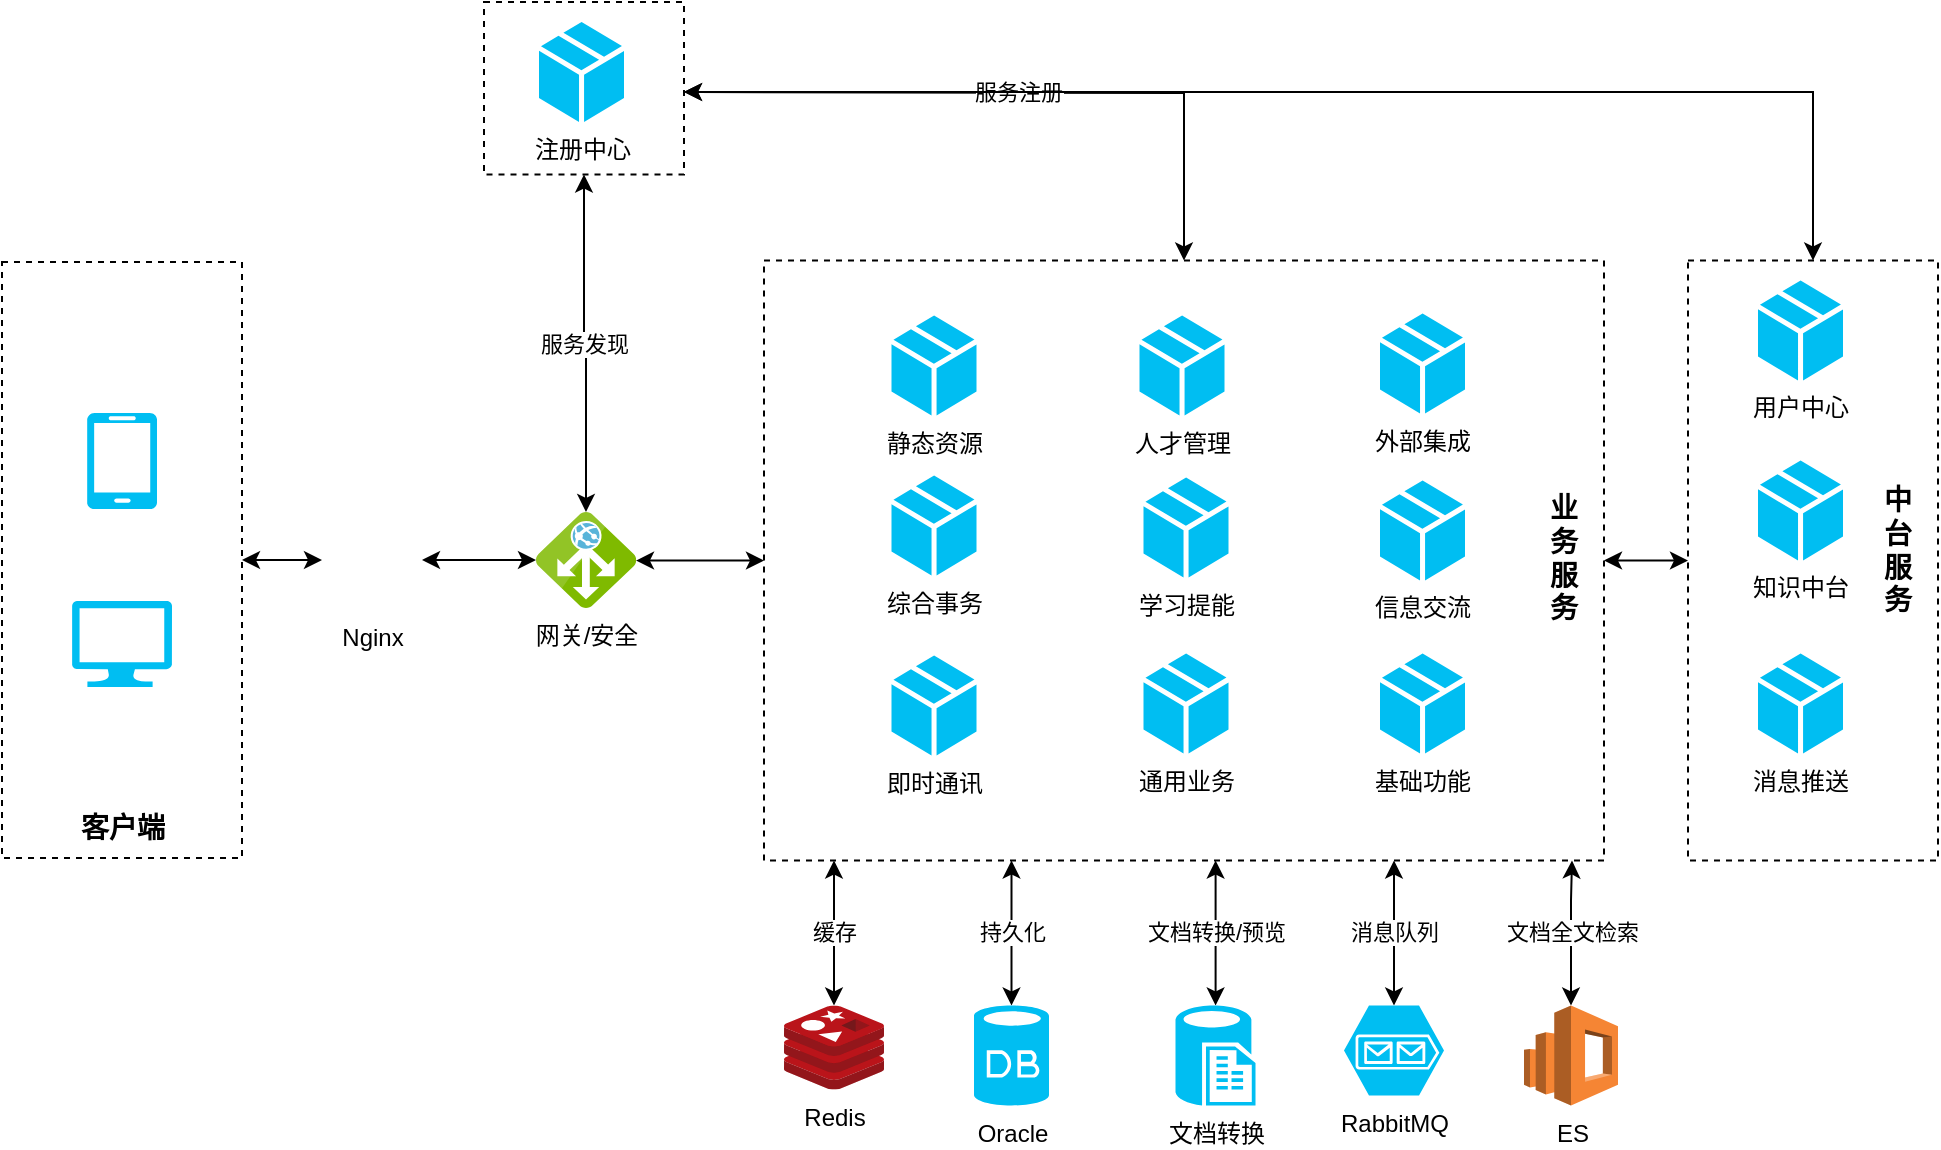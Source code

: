 <mxfile version="12.9.13" type="github">
  <diagram id="WI9T0HZ2pTsCkuznbFz-" name="Page-1">
    <mxGraphModel dx="1422" dy="794" grid="1" gridSize="10" guides="1" tooltips="1" connect="1" arrows="1" fold="1" page="1" pageScale="1" pageWidth="1169" pageHeight="827" math="0" shadow="0">
      <root>
        <mxCell id="0" />
        <mxCell id="1" parent="0" />
        <mxCell id="46Nr-ciOrfHZb8CZ5osq-67" value="缓存" style="edgeStyle=orthogonalEdgeStyle;rounded=0;orthogonalLoop=1;jettySize=auto;html=1;startArrow=classic;startFill=1;endArrow=classic;endFill=1;" edge="1" parent="1" source="46Nr-ciOrfHZb8CZ5osq-5" target="46Nr-ciOrfHZb8CZ5osq-40">
          <mxGeometry relative="1" as="geometry">
            <Array as="points">
              <mxPoint x="545" y="549.25" />
              <mxPoint x="545" y="549.25" />
            </Array>
          </mxGeometry>
        </mxCell>
        <mxCell id="46Nr-ciOrfHZb8CZ5osq-5" value="Redis" style="aspect=fixed;html=1;points=[];align=center;image;fontSize=12;image=img/lib/mscae/Cache_Redis_Product.svg;" vertex="1" parent="1">
          <mxGeometry x="520" y="601.75" width="50" height="42" as="geometry" />
        </mxCell>
        <mxCell id="46Nr-ciOrfHZb8CZ5osq-62" value="" style="edgeStyle=orthogonalEdgeStyle;rounded=0;orthogonalLoop=1;jettySize=auto;html=1;startArrow=classic;startFill=1;endArrow=classic;endFill=1;" edge="1" parent="1" source="46Nr-ciOrfHZb8CZ5osq-6" target="46Nr-ciOrfHZb8CZ5osq-58">
          <mxGeometry relative="1" as="geometry" />
        </mxCell>
        <mxCell id="46Nr-ciOrfHZb8CZ5osq-79" value="" style="edgeStyle=orthogonalEdgeStyle;rounded=0;orthogonalLoop=1;jettySize=auto;html=1;startArrow=classic;startFill=1;endArrow=classic;endFill=1;" edge="1" parent="1" source="46Nr-ciOrfHZb8CZ5osq-6" target="46Nr-ciOrfHZb8CZ5osq-52">
          <mxGeometry relative="1" as="geometry" />
        </mxCell>
        <mxCell id="46Nr-ciOrfHZb8CZ5osq-6" value="Nginx" style="shape=image;html=1;verticalAlign=top;verticalLabelPosition=bottom;labelBackgroundColor=#ffffff;imageAspect=0;aspect=fixed;image=https://cdn4.iconfinder.com/data/icons/logos-brands-5/24/nginx-128.png;imageBackground=#ffffff;" vertex="1" parent="1">
          <mxGeometry x="289" y="354.5" width="50" height="49" as="geometry" />
        </mxCell>
        <mxCell id="46Nr-ciOrfHZb8CZ5osq-68" value="持久化" style="edgeStyle=orthogonalEdgeStyle;rounded=0;orthogonalLoop=1;jettySize=auto;html=1;startArrow=classic;startFill=1;endArrow=classic;endFill=1;" edge="1" parent="1" source="46Nr-ciOrfHZb8CZ5osq-13" target="46Nr-ciOrfHZb8CZ5osq-40">
          <mxGeometry relative="1" as="geometry">
            <Array as="points">
              <mxPoint x="634" y="549.25" />
              <mxPoint x="634" y="549.25" />
            </Array>
          </mxGeometry>
        </mxCell>
        <mxCell id="46Nr-ciOrfHZb8CZ5osq-13" value="Oracle" style="verticalLabelPosition=bottom;html=1;verticalAlign=top;align=center;strokeColor=none;fillColor=#00BEF2;shape=mxgraph.azure.database;" vertex="1" parent="1">
          <mxGeometry x="615" y="601.75" width="37.5" height="50" as="geometry" />
        </mxCell>
        <mxCell id="46Nr-ciOrfHZb8CZ5osq-69" value="文档转换/预览" style="edgeStyle=orthogonalEdgeStyle;rounded=0;orthogonalLoop=1;jettySize=auto;html=1;startArrow=classic;startFill=1;endArrow=classic;endFill=1;" edge="1" parent="1" source="46Nr-ciOrfHZb8CZ5osq-14" target="46Nr-ciOrfHZb8CZ5osq-40">
          <mxGeometry relative="1" as="geometry">
            <Array as="points">
              <mxPoint x="736" y="549.25" />
              <mxPoint x="736" y="549.25" />
            </Array>
          </mxGeometry>
        </mxCell>
        <mxCell id="46Nr-ciOrfHZb8CZ5osq-14" value="文档转换" style="verticalLabelPosition=bottom;html=1;verticalAlign=top;align=center;strokeColor=none;fillColor=#00BEF2;shape=mxgraph.azure.sql_reporting;" vertex="1" parent="1">
          <mxGeometry x="715.75" y="601.75" width="40" height="50" as="geometry" />
        </mxCell>
        <mxCell id="46Nr-ciOrfHZb8CZ5osq-72" value="服务注册" style="edgeStyle=orthogonalEdgeStyle;rounded=0;orthogonalLoop=1;jettySize=auto;html=1;startArrow=classic;startFill=1;endArrow=classic;endFill=1;" edge="1" parent="1" target="46Nr-ciOrfHZb8CZ5osq-40">
          <mxGeometry relative="1" as="geometry">
            <mxPoint x="470" y="145" as="sourcePoint" />
          </mxGeometry>
        </mxCell>
        <mxCell id="46Nr-ciOrfHZb8CZ5osq-70" value="消息队列" style="edgeStyle=orthogonalEdgeStyle;rounded=0;orthogonalLoop=1;jettySize=auto;html=1;startArrow=classic;startFill=1;endArrow=classic;endFill=1;" edge="1" parent="1" source="46Nr-ciOrfHZb8CZ5osq-25" target="46Nr-ciOrfHZb8CZ5osq-40">
          <mxGeometry relative="1" as="geometry">
            <Array as="points">
              <mxPoint x="825" y="549.25" />
              <mxPoint x="825" y="549.25" />
            </Array>
          </mxGeometry>
        </mxCell>
        <mxCell id="46Nr-ciOrfHZb8CZ5osq-25" value="RabbitMQ" style="verticalLabelPosition=bottom;html=1;verticalAlign=top;align=center;strokeColor=none;fillColor=#00BEF2;shape=mxgraph.azure.storage_queue;" vertex="1" parent="1">
          <mxGeometry x="800" y="601.75" width="50" height="45" as="geometry" />
        </mxCell>
        <mxCell id="46Nr-ciOrfHZb8CZ5osq-81" value="" style="edgeStyle=orthogonalEdgeStyle;rounded=0;orthogonalLoop=1;jettySize=auto;html=1;startArrow=classic;startFill=1;endArrow=classic;endFill=1;exitX=0;exitY=0.5;exitDx=0;exitDy=0;" edge="1" parent="1" source="46Nr-ciOrfHZb8CZ5osq-40" target="46Nr-ciOrfHZb8CZ5osq-52">
          <mxGeometry relative="1" as="geometry">
            <Array as="points">
              <mxPoint x="490" y="379" />
              <mxPoint x="490" y="379" />
            </Array>
          </mxGeometry>
        </mxCell>
        <mxCell id="46Nr-ciOrfHZb8CZ5osq-40" value="" style="rounded=0;whiteSpace=wrap;html=1;dashed=1;fillColor=#ffffff;gradientColor=none;glass=0;" vertex="1" parent="1">
          <mxGeometry x="510" y="229.25" width="420" height="300" as="geometry" />
        </mxCell>
        <mxCell id="46Nr-ciOrfHZb8CZ5osq-41" value="即时通讯" style="verticalLabelPosition=bottom;html=1;verticalAlign=top;align=center;strokeColor=none;fillColor=#00BEF2;shape=mxgraph.azure.cloud_service_package_file;" vertex="1" parent="1">
          <mxGeometry x="573.75" y="426.75" width="42.5" height="50" as="geometry" />
        </mxCell>
        <mxCell id="46Nr-ciOrfHZb8CZ5osq-42" value="学习提能" style="verticalLabelPosition=bottom;html=1;verticalAlign=top;align=center;strokeColor=none;fillColor=#00BEF2;shape=mxgraph.azure.cloud_service_package_file;" vertex="1" parent="1">
          <mxGeometry x="699.75" y="337.75" width="42.5" height="50" as="geometry" />
        </mxCell>
        <mxCell id="46Nr-ciOrfHZb8CZ5osq-43" value="基础功能" style="verticalLabelPosition=bottom;html=1;verticalAlign=top;align=center;strokeColor=none;fillColor=#00BEF2;shape=mxgraph.azure.cloud_service_package_file;" vertex="1" parent="1">
          <mxGeometry x="818" y="425.75" width="42.5" height="50" as="geometry" />
        </mxCell>
        <mxCell id="46Nr-ciOrfHZb8CZ5osq-44" value="综合事务" style="verticalLabelPosition=bottom;html=1;verticalAlign=top;align=center;strokeColor=none;fillColor=#00BEF2;shape=mxgraph.azure.cloud_service_package_file;" vertex="1" parent="1">
          <mxGeometry x="573.75" y="336.75" width="42.5" height="50" as="geometry" />
        </mxCell>
        <mxCell id="46Nr-ciOrfHZb8CZ5osq-45" value="通用业务" style="verticalLabelPosition=bottom;html=1;verticalAlign=top;align=center;strokeColor=none;fillColor=#00BEF2;shape=mxgraph.azure.cloud_service_package_file;" vertex="1" parent="1">
          <mxGeometry x="699.75" y="425.75" width="42.5" height="50" as="geometry" />
        </mxCell>
        <mxCell id="46Nr-ciOrfHZb8CZ5osq-46" value="信息交流" style="verticalLabelPosition=bottom;html=1;verticalAlign=top;align=center;strokeColor=none;fillColor=#00BEF2;shape=mxgraph.azure.cloud_service_package_file;" vertex="1" parent="1">
          <mxGeometry x="818" y="339.25" width="42.5" height="50" as="geometry" />
        </mxCell>
        <mxCell id="46Nr-ciOrfHZb8CZ5osq-47" value="人才管理" style="verticalLabelPosition=bottom;html=1;verticalAlign=top;align=center;strokeColor=none;fillColor=#00BEF2;shape=mxgraph.azure.cloud_service_package_file;" vertex="1" parent="1">
          <mxGeometry x="697.75" y="256.75" width="42.5" height="50" as="geometry" />
        </mxCell>
        <mxCell id="46Nr-ciOrfHZb8CZ5osq-50" value="静态资源" style="verticalLabelPosition=bottom;html=1;verticalAlign=top;align=center;strokeColor=none;fillColor=#00BEF2;shape=mxgraph.azure.cloud_service_package_file;" vertex="1" parent="1">
          <mxGeometry x="573.75" y="256.75" width="42.5" height="50" as="geometry" />
        </mxCell>
        <mxCell id="46Nr-ciOrfHZb8CZ5osq-51" value="外部集成" style="verticalLabelPosition=bottom;html=1;verticalAlign=top;align=center;strokeColor=none;fillColor=#00BEF2;shape=mxgraph.azure.cloud_service_package_file;" vertex="1" parent="1">
          <mxGeometry x="818" y="255.75" width="42.5" height="50" as="geometry" />
        </mxCell>
        <mxCell id="46Nr-ciOrfHZb8CZ5osq-74" value="服务发现" style="edgeStyle=orthogonalEdgeStyle;rounded=0;orthogonalLoop=1;jettySize=auto;html=1;startArrow=classic;startFill=1;endArrow=classic;endFill=1;entryX=0.5;entryY=1;entryDx=0;entryDy=0;" edge="1" parent="1" source="46Nr-ciOrfHZb8CZ5osq-52" target="46Nr-ciOrfHZb8CZ5osq-77">
          <mxGeometry relative="1" as="geometry">
            <mxPoint x="415" y="210" as="targetPoint" />
          </mxGeometry>
        </mxCell>
        <mxCell id="46Nr-ciOrfHZb8CZ5osq-52" value="网关/安全" style="aspect=fixed;html=1;points=[];align=center;image;fontSize=12;image=img/lib/mscae/Application_Gateway.svg;" vertex="1" parent="1">
          <mxGeometry x="396" y="355" width="50" height="48" as="geometry" />
        </mxCell>
        <mxCell id="46Nr-ciOrfHZb8CZ5osq-65" value="" style="edgeStyle=orthogonalEdgeStyle;rounded=0;orthogonalLoop=1;jettySize=auto;html=1;startArrow=classic;startFill=1;endArrow=classic;endFill=1;" edge="1" parent="1" source="46Nr-ciOrfHZb8CZ5osq-53" target="46Nr-ciOrfHZb8CZ5osq-40">
          <mxGeometry relative="1" as="geometry" />
        </mxCell>
        <mxCell id="46Nr-ciOrfHZb8CZ5osq-76" value="" style="edgeStyle=orthogonalEdgeStyle;rounded=0;orthogonalLoop=1;jettySize=auto;html=1;startArrow=classic;startFill=1;endArrow=classic;endFill=1;" edge="1" parent="1" source="46Nr-ciOrfHZb8CZ5osq-53">
          <mxGeometry relative="1" as="geometry">
            <mxPoint x="470" y="145" as="targetPoint" />
            <Array as="points">
              <mxPoint x="1035" y="145" />
            </Array>
          </mxGeometry>
        </mxCell>
        <mxCell id="46Nr-ciOrfHZb8CZ5osq-53" value="" style="rounded=0;whiteSpace=wrap;html=1;dashed=1;" vertex="1" parent="1">
          <mxGeometry x="972" y="229.25" width="125" height="300" as="geometry" />
        </mxCell>
        <mxCell id="46Nr-ciOrfHZb8CZ5osq-54" value="用户中心" style="verticalLabelPosition=bottom;html=1;verticalAlign=top;align=center;strokeColor=none;fillColor=#00BEF2;shape=mxgraph.azure.cloud_service_package_file;" vertex="1" parent="1">
          <mxGeometry x="1007" y="239.25" width="42.5" height="50" as="geometry" />
        </mxCell>
        <mxCell id="46Nr-ciOrfHZb8CZ5osq-56" value="中&lt;br style=&quot;font-size: 14px;&quot;&gt;台&lt;br style=&quot;font-size: 14px;&quot;&gt;服&lt;br style=&quot;font-size: 14px;&quot;&gt;务" style="text;html=1;strokeColor=none;fillColor=none;align=center;verticalAlign=middle;whiteSpace=wrap;rounded=0;dashed=1;fontStyle=1;fontSize=14;" vertex="1" parent="1">
          <mxGeometry x="1057" y="339.25" width="40" height="70" as="geometry" />
        </mxCell>
        <mxCell id="46Nr-ciOrfHZb8CZ5osq-57" value="业&lt;br style=&quot;font-size: 14px;&quot;&gt;务&lt;br style=&quot;font-size: 14px;&quot;&gt;服&lt;br style=&quot;font-size: 14px;&quot;&gt;务" style="text;html=1;strokeColor=none;fillColor=none;align=center;verticalAlign=middle;whiteSpace=wrap;rounded=0;dashed=1;fontStyle=1;fontSize=14;" vertex="1" parent="1">
          <mxGeometry x="890" y="343.25" width="40" height="70" as="geometry" />
        </mxCell>
        <mxCell id="46Nr-ciOrfHZb8CZ5osq-58" value="" style="rounded=0;whiteSpace=wrap;html=1;glass=0;dashed=1;fillColor=#ffffff;gradientColor=none;" vertex="1" parent="1">
          <mxGeometry x="129" y="230" width="120" height="298" as="geometry" />
        </mxCell>
        <mxCell id="46Nr-ciOrfHZb8CZ5osq-59" value="" style="verticalLabelPosition=bottom;html=1;verticalAlign=top;align=center;strokeColor=none;fillColor=#00BEF2;shape=mxgraph.azure.mobile;pointerEvents=1;" vertex="1" parent="1">
          <mxGeometry x="171.5" y="305.5" width="35" height="48" as="geometry" />
        </mxCell>
        <mxCell id="46Nr-ciOrfHZb8CZ5osq-60" value="" style="verticalLabelPosition=bottom;html=1;verticalAlign=top;align=center;strokeColor=none;fillColor=#00BEF2;shape=mxgraph.azure.computer;pointerEvents=1;" vertex="1" parent="1">
          <mxGeometry x="164" y="399.5" width="50" height="43" as="geometry" />
        </mxCell>
        <mxCell id="46Nr-ciOrfHZb8CZ5osq-61" value="知识中台" style="verticalLabelPosition=bottom;html=1;verticalAlign=top;align=center;strokeColor=none;fillColor=#00BEF2;shape=mxgraph.azure.cloud_service_package_file;" vertex="1" parent="1">
          <mxGeometry x="1007" y="329.25" width="42.5" height="50" as="geometry" />
        </mxCell>
        <mxCell id="46Nr-ciOrfHZb8CZ5osq-63" value="消息推送" style="verticalLabelPosition=bottom;html=1;verticalAlign=top;align=center;strokeColor=none;fillColor=#00BEF2;shape=mxgraph.azure.cloud_service_package_file;" vertex="1" parent="1">
          <mxGeometry x="1007" y="425.75" width="42.5" height="50" as="geometry" />
        </mxCell>
        <mxCell id="46Nr-ciOrfHZb8CZ5osq-71" value="文档全文检索" style="edgeStyle=orthogonalEdgeStyle;rounded=0;orthogonalLoop=1;jettySize=auto;html=1;startArrow=classic;startFill=1;endArrow=classic;endFill=1;" edge="1" parent="1" source="46Nr-ciOrfHZb8CZ5osq-66" target="46Nr-ciOrfHZb8CZ5osq-40">
          <mxGeometry relative="1" as="geometry">
            <Array as="points">
              <mxPoint x="914" y="549.25" />
              <mxPoint x="914" y="549.25" />
            </Array>
          </mxGeometry>
        </mxCell>
        <mxCell id="46Nr-ciOrfHZb8CZ5osq-66" value="ES" style="outlineConnect=0;dashed=0;verticalLabelPosition=bottom;verticalAlign=top;align=center;html=1;shape=mxgraph.aws3.elasticsearch_service;fillColor=#F58534;gradientColor=none;rounded=0;glass=0;" vertex="1" parent="1">
          <mxGeometry x="890" y="601.75" width="47" height="50" as="geometry" />
        </mxCell>
        <mxCell id="46Nr-ciOrfHZb8CZ5osq-77" value="" style="rounded=0;whiteSpace=wrap;html=1;glass=0;dashed=1;fillColor=#ffffff;gradientColor=none;" vertex="1" parent="1">
          <mxGeometry x="370" y="100" width="100" height="86.25" as="geometry" />
        </mxCell>
        <mxCell id="46Nr-ciOrfHZb8CZ5osq-78" value="注册中心" style="verticalLabelPosition=bottom;html=1;verticalAlign=top;align=center;strokeColor=none;fillColor=#00BEF2;shape=mxgraph.azure.cloud_service_package_file;" vertex="1" parent="1">
          <mxGeometry x="397.5" y="110" width="42.5" height="50" as="geometry" />
        </mxCell>
        <mxCell id="46Nr-ciOrfHZb8CZ5osq-102" value="客户端" style="text;strokeColor=none;fillColor=none;html=1;fontSize=14;fontStyle=1;verticalAlign=middle;align=center;rounded=0;glass=0;dashed=1;" vertex="1" parent="1">
          <mxGeometry x="153.5" y="498.75" width="71" height="29.25" as="geometry" />
        </mxCell>
      </root>
    </mxGraphModel>
  </diagram>
</mxfile>
